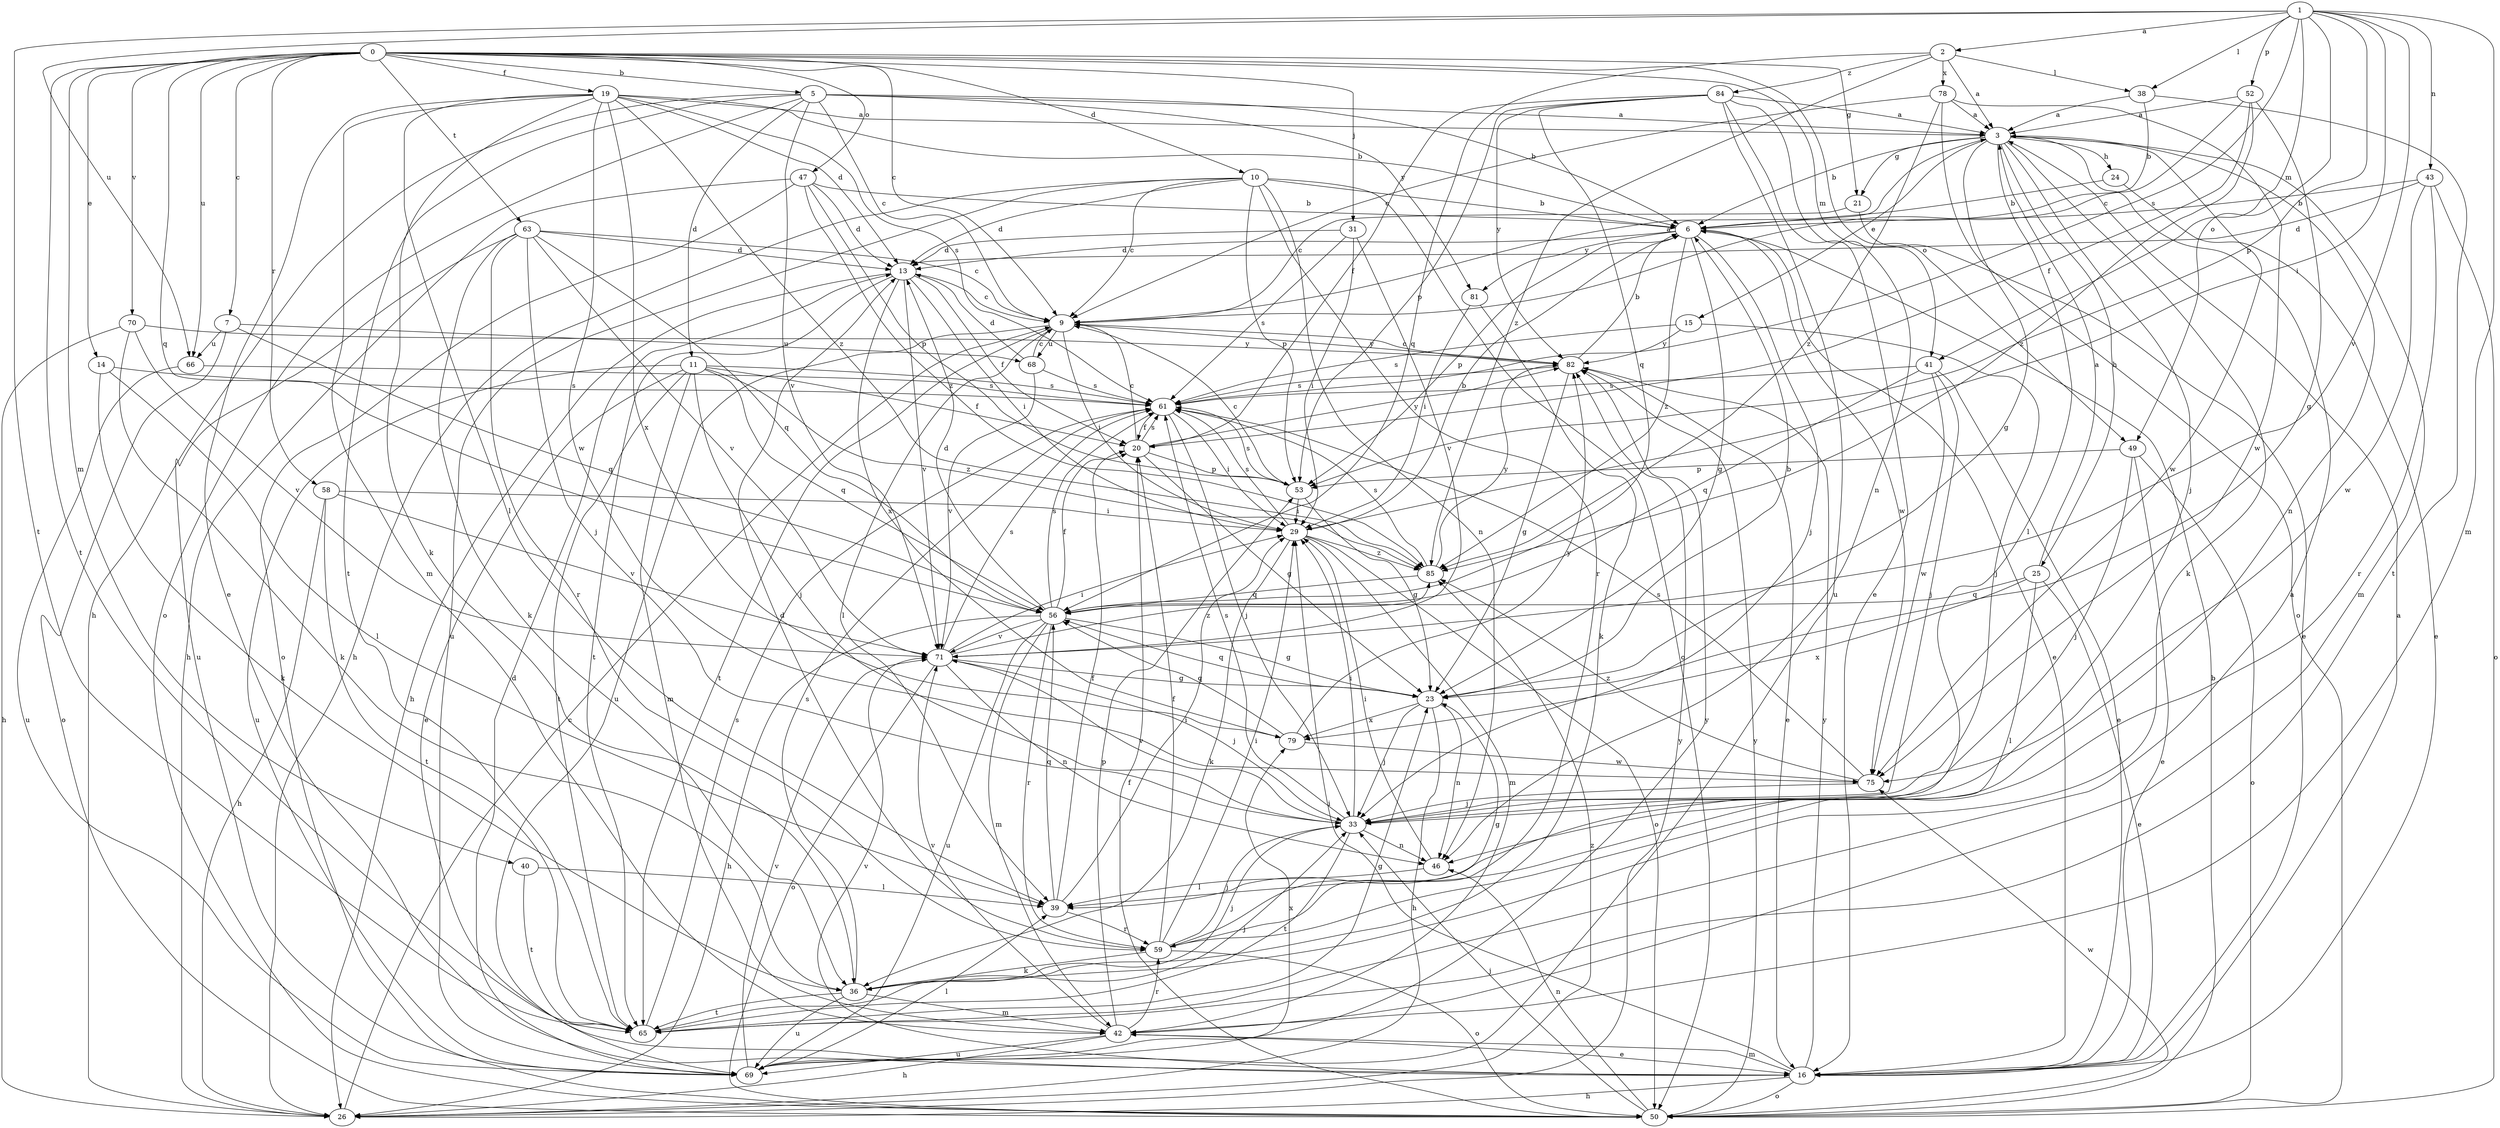 strict digraph  {
0;
1;
2;
3;
5;
6;
7;
9;
10;
11;
13;
14;
15;
16;
19;
20;
21;
23;
24;
25;
26;
29;
31;
33;
36;
38;
39;
40;
41;
42;
43;
46;
47;
49;
50;
52;
53;
56;
58;
59;
61;
63;
65;
66;
68;
69;
70;
71;
75;
78;
79;
81;
82;
84;
85;
0 -> 5  [label=b];
0 -> 7  [label=c];
0 -> 9  [label=c];
0 -> 10  [label=d];
0 -> 14  [label=e];
0 -> 19  [label=f];
0 -> 21  [label=g];
0 -> 31  [label=j];
0 -> 40  [label=m];
0 -> 41  [label=m];
0 -> 47  [label=o];
0 -> 49  [label=o];
0 -> 56  [label=q];
0 -> 58  [label=r];
0 -> 63  [label=t];
0 -> 65  [label=t];
0 -> 66  [label=u];
0 -> 70  [label=v];
1 -> 2  [label=a];
1 -> 29  [label=i];
1 -> 38  [label=l];
1 -> 41  [label=m];
1 -> 42  [label=m];
1 -> 43  [label=n];
1 -> 49  [label=o];
1 -> 52  [label=p];
1 -> 53  [label=p];
1 -> 61  [label=s];
1 -> 65  [label=t];
1 -> 66  [label=u];
1 -> 71  [label=v];
2 -> 3  [label=a];
2 -> 38  [label=l];
2 -> 56  [label=q];
2 -> 78  [label=x];
2 -> 84  [label=z];
2 -> 85  [label=z];
3 -> 6  [label=b];
3 -> 15  [label=e];
3 -> 21  [label=g];
3 -> 23  [label=g];
3 -> 24  [label=h];
3 -> 25  [label=h];
3 -> 33  [label=j];
3 -> 36  [label=k];
3 -> 39  [label=l];
3 -> 42  [label=m];
3 -> 46  [label=n];
3 -> 75  [label=w];
5 -> 3  [label=a];
5 -> 6  [label=b];
5 -> 9  [label=c];
5 -> 11  [label=d];
5 -> 26  [label=h];
5 -> 50  [label=o];
5 -> 65  [label=t];
5 -> 71  [label=v];
5 -> 81  [label=y];
6 -> 13  [label=d];
6 -> 16  [label=e];
6 -> 23  [label=g];
6 -> 33  [label=j];
6 -> 53  [label=p];
6 -> 75  [label=w];
6 -> 81  [label=y];
6 -> 85  [label=z];
7 -> 50  [label=o];
7 -> 56  [label=q];
7 -> 66  [label=u];
7 -> 68  [label=u];
9 -> 3  [label=a];
9 -> 29  [label=i];
9 -> 39  [label=l];
9 -> 65  [label=t];
9 -> 68  [label=u];
9 -> 69  [label=u];
9 -> 82  [label=y];
10 -> 6  [label=b];
10 -> 9  [label=c];
10 -> 13  [label=d];
10 -> 26  [label=h];
10 -> 46  [label=n];
10 -> 50  [label=o];
10 -> 53  [label=p];
10 -> 59  [label=r];
10 -> 69  [label=u];
11 -> 16  [label=e];
11 -> 20  [label=f];
11 -> 33  [label=j];
11 -> 42  [label=m];
11 -> 56  [label=q];
11 -> 61  [label=s];
11 -> 65  [label=t];
11 -> 69  [label=u];
11 -> 85  [label=z];
13 -> 9  [label=c];
13 -> 20  [label=f];
13 -> 26  [label=h];
13 -> 29  [label=i];
13 -> 65  [label=t];
13 -> 71  [label=v];
13 -> 79  [label=x];
14 -> 36  [label=k];
14 -> 39  [label=l];
14 -> 61  [label=s];
15 -> 33  [label=j];
15 -> 61  [label=s];
15 -> 82  [label=y];
16 -> 3  [label=a];
16 -> 26  [label=h];
16 -> 29  [label=i];
16 -> 42  [label=m];
16 -> 50  [label=o];
16 -> 71  [label=v];
16 -> 82  [label=y];
19 -> 3  [label=a];
19 -> 6  [label=b];
19 -> 13  [label=d];
19 -> 16  [label=e];
19 -> 36  [label=k];
19 -> 39  [label=l];
19 -> 42  [label=m];
19 -> 61  [label=s];
19 -> 75  [label=w];
19 -> 79  [label=x];
19 -> 85  [label=z];
20 -> 9  [label=c];
20 -> 23  [label=g];
20 -> 53  [label=p];
20 -> 61  [label=s];
20 -> 82  [label=y];
21 -> 9  [label=c];
21 -> 16  [label=e];
23 -> 6  [label=b];
23 -> 26  [label=h];
23 -> 33  [label=j];
23 -> 46  [label=n];
23 -> 56  [label=q];
23 -> 79  [label=x];
24 -> 6  [label=b];
24 -> 16  [label=e];
25 -> 3  [label=a];
25 -> 16  [label=e];
25 -> 39  [label=l];
25 -> 56  [label=q];
25 -> 79  [label=x];
26 -> 9  [label=c];
26 -> 82  [label=y];
26 -> 85  [label=z];
29 -> 6  [label=b];
29 -> 36  [label=k];
29 -> 42  [label=m];
29 -> 50  [label=o];
29 -> 61  [label=s];
29 -> 85  [label=z];
31 -> 13  [label=d];
31 -> 29  [label=i];
31 -> 61  [label=s];
31 -> 71  [label=v];
33 -> 29  [label=i];
33 -> 46  [label=n];
33 -> 61  [label=s];
33 -> 65  [label=t];
33 -> 71  [label=v];
36 -> 33  [label=j];
36 -> 42  [label=m];
36 -> 61  [label=s];
36 -> 65  [label=t];
36 -> 69  [label=u];
38 -> 3  [label=a];
38 -> 6  [label=b];
38 -> 65  [label=t];
39 -> 20  [label=f];
39 -> 29  [label=i];
39 -> 56  [label=q];
39 -> 59  [label=r];
40 -> 39  [label=l];
40 -> 65  [label=t];
41 -> 16  [label=e];
41 -> 33  [label=j];
41 -> 56  [label=q];
41 -> 61  [label=s];
41 -> 75  [label=w];
42 -> 16  [label=e];
42 -> 26  [label=h];
42 -> 53  [label=p];
42 -> 59  [label=r];
42 -> 69  [label=u];
42 -> 71  [label=v];
43 -> 6  [label=b];
43 -> 13  [label=d];
43 -> 50  [label=o];
43 -> 59  [label=r];
43 -> 75  [label=w];
46 -> 29  [label=i];
46 -> 39  [label=l];
47 -> 6  [label=b];
47 -> 13  [label=d];
47 -> 26  [label=h];
47 -> 50  [label=o];
47 -> 53  [label=p];
47 -> 85  [label=z];
49 -> 16  [label=e];
49 -> 33  [label=j];
49 -> 50  [label=o];
49 -> 53  [label=p];
50 -> 6  [label=b];
50 -> 20  [label=f];
50 -> 33  [label=j];
50 -> 46  [label=n];
50 -> 75  [label=w];
50 -> 82  [label=y];
52 -> 3  [label=a];
52 -> 9  [label=c];
52 -> 20  [label=f];
52 -> 23  [label=g];
52 -> 85  [label=z];
53 -> 9  [label=c];
53 -> 23  [label=g];
53 -> 29  [label=i];
53 -> 61  [label=s];
56 -> 13  [label=d];
56 -> 20  [label=f];
56 -> 23  [label=g];
56 -> 26  [label=h];
56 -> 42  [label=m];
56 -> 59  [label=r];
56 -> 61  [label=s];
56 -> 69  [label=u];
56 -> 71  [label=v];
58 -> 26  [label=h];
58 -> 29  [label=i];
58 -> 65  [label=t];
58 -> 71  [label=v];
59 -> 13  [label=d];
59 -> 20  [label=f];
59 -> 23  [label=g];
59 -> 29  [label=i];
59 -> 33  [label=j];
59 -> 36  [label=k];
59 -> 50  [label=o];
61 -> 20  [label=f];
61 -> 29  [label=i];
61 -> 33  [label=j];
63 -> 9  [label=c];
63 -> 13  [label=d];
63 -> 33  [label=j];
63 -> 36  [label=k];
63 -> 56  [label=q];
63 -> 59  [label=r];
63 -> 69  [label=u];
63 -> 71  [label=v];
65 -> 3  [label=a];
65 -> 23  [label=g];
65 -> 33  [label=j];
65 -> 61  [label=s];
66 -> 61  [label=s];
66 -> 69  [label=u];
68 -> 9  [label=c];
68 -> 13  [label=d];
68 -> 61  [label=s];
68 -> 71  [label=v];
69 -> 13  [label=d];
69 -> 39  [label=l];
69 -> 71  [label=v];
69 -> 79  [label=x];
69 -> 82  [label=y];
70 -> 26  [label=h];
70 -> 36  [label=k];
70 -> 71  [label=v];
70 -> 82  [label=y];
71 -> 23  [label=g];
71 -> 29  [label=i];
71 -> 33  [label=j];
71 -> 46  [label=n];
71 -> 50  [label=o];
71 -> 61  [label=s];
71 -> 85  [label=z];
75 -> 33  [label=j];
75 -> 61  [label=s];
75 -> 85  [label=z];
78 -> 3  [label=a];
78 -> 9  [label=c];
78 -> 50  [label=o];
78 -> 75  [label=w];
78 -> 85  [label=z];
79 -> 56  [label=q];
79 -> 75  [label=w];
79 -> 82  [label=y];
81 -> 29  [label=i];
81 -> 36  [label=k];
82 -> 6  [label=b];
82 -> 9  [label=c];
82 -> 16  [label=e];
82 -> 23  [label=g];
82 -> 61  [label=s];
84 -> 3  [label=a];
84 -> 16  [label=e];
84 -> 20  [label=f];
84 -> 46  [label=n];
84 -> 53  [label=p];
84 -> 56  [label=q];
84 -> 69  [label=u];
84 -> 82  [label=y];
85 -> 56  [label=q];
85 -> 61  [label=s];
85 -> 82  [label=y];
}
